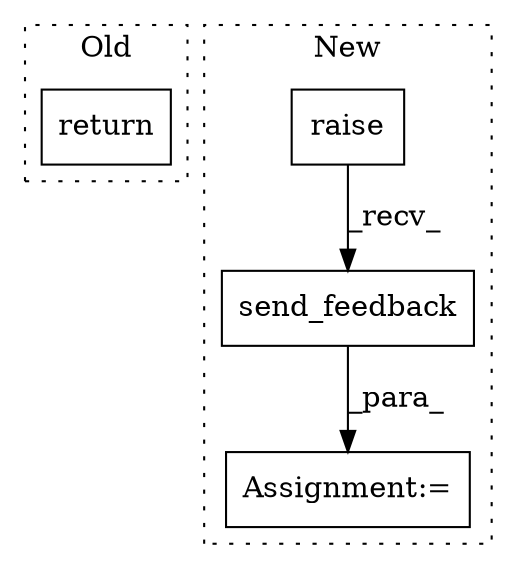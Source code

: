 digraph G {
subgraph cluster0 {
1 [label="return" a="41" s="5578" l="7" shape="box"];
label = "Old";
style="dotted";
}
subgraph cluster1 {
2 [label="send_feedback" a="32" s="826,868" l="14,1" shape="box"];
3 [label="raise" a="32" s="818" l="7" shape="box"];
4 [label="Assignment:=" a="7" s="817" l="1" shape="box"];
label = "New";
style="dotted";
}
2 -> 4 [label="_para_"];
3 -> 2 [label="_recv_"];
}